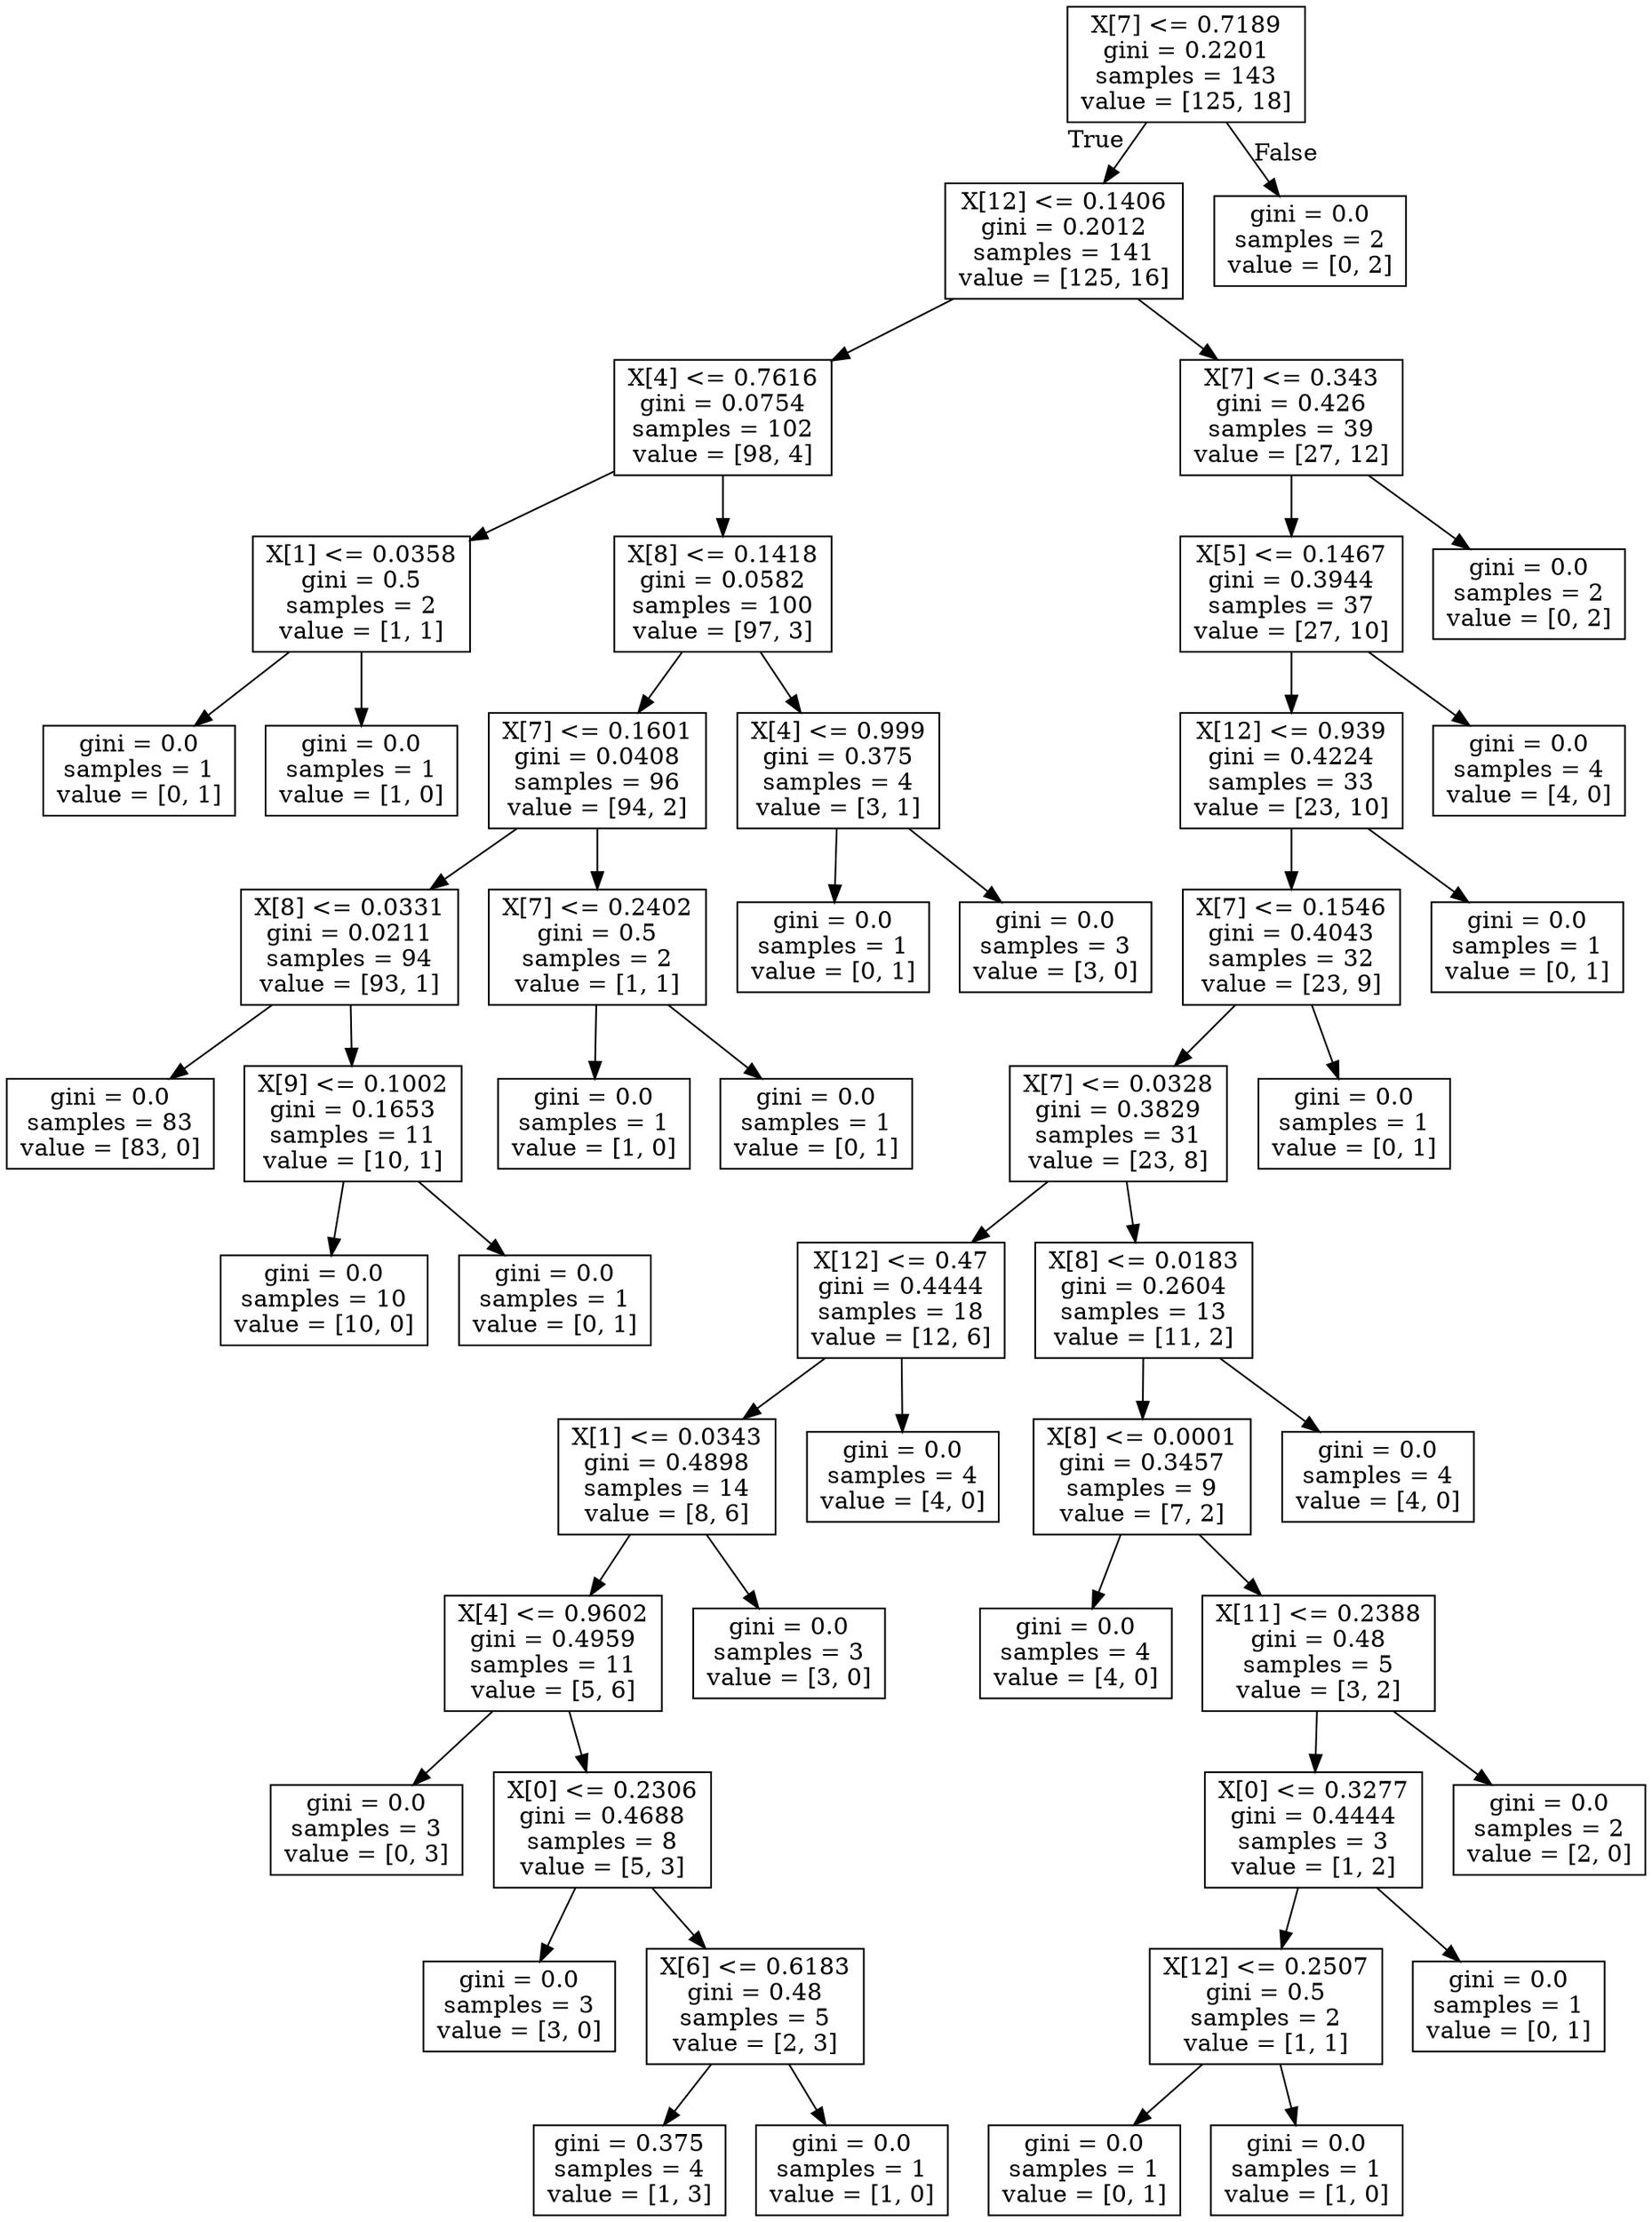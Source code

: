 digraph Tree {
node [shape=box] ;
0 [label="X[7] <= 0.7189\ngini = 0.2201\nsamples = 143\nvalue = [125, 18]"] ;
1 [label="X[12] <= 0.1406\ngini = 0.2012\nsamples = 141\nvalue = [125, 16]"] ;
0 -> 1 [labeldistance=2.5, labelangle=45, headlabel="True"] ;
2 [label="X[4] <= 0.7616\ngini = 0.0754\nsamples = 102\nvalue = [98, 4]"] ;
1 -> 2 ;
3 [label="X[1] <= 0.0358\ngini = 0.5\nsamples = 2\nvalue = [1, 1]"] ;
2 -> 3 ;
4 [label="gini = 0.0\nsamples = 1\nvalue = [0, 1]"] ;
3 -> 4 ;
5 [label="gini = 0.0\nsamples = 1\nvalue = [1, 0]"] ;
3 -> 5 ;
6 [label="X[8] <= 0.1418\ngini = 0.0582\nsamples = 100\nvalue = [97, 3]"] ;
2 -> 6 ;
7 [label="X[7] <= 0.1601\ngini = 0.0408\nsamples = 96\nvalue = [94, 2]"] ;
6 -> 7 ;
8 [label="X[8] <= 0.0331\ngini = 0.0211\nsamples = 94\nvalue = [93, 1]"] ;
7 -> 8 ;
9 [label="gini = 0.0\nsamples = 83\nvalue = [83, 0]"] ;
8 -> 9 ;
10 [label="X[9] <= 0.1002\ngini = 0.1653\nsamples = 11\nvalue = [10, 1]"] ;
8 -> 10 ;
11 [label="gini = 0.0\nsamples = 10\nvalue = [10, 0]"] ;
10 -> 11 ;
12 [label="gini = 0.0\nsamples = 1\nvalue = [0, 1]"] ;
10 -> 12 ;
13 [label="X[7] <= 0.2402\ngini = 0.5\nsamples = 2\nvalue = [1, 1]"] ;
7 -> 13 ;
14 [label="gini = 0.0\nsamples = 1\nvalue = [1, 0]"] ;
13 -> 14 ;
15 [label="gini = 0.0\nsamples = 1\nvalue = [0, 1]"] ;
13 -> 15 ;
16 [label="X[4] <= 0.999\ngini = 0.375\nsamples = 4\nvalue = [3, 1]"] ;
6 -> 16 ;
17 [label="gini = 0.0\nsamples = 1\nvalue = [0, 1]"] ;
16 -> 17 ;
18 [label="gini = 0.0\nsamples = 3\nvalue = [3, 0]"] ;
16 -> 18 ;
19 [label="X[7] <= 0.343\ngini = 0.426\nsamples = 39\nvalue = [27, 12]"] ;
1 -> 19 ;
20 [label="X[5] <= 0.1467\ngini = 0.3944\nsamples = 37\nvalue = [27, 10]"] ;
19 -> 20 ;
21 [label="X[12] <= 0.939\ngini = 0.4224\nsamples = 33\nvalue = [23, 10]"] ;
20 -> 21 ;
22 [label="X[7] <= 0.1546\ngini = 0.4043\nsamples = 32\nvalue = [23, 9]"] ;
21 -> 22 ;
23 [label="X[7] <= 0.0328\ngini = 0.3829\nsamples = 31\nvalue = [23, 8]"] ;
22 -> 23 ;
24 [label="X[12] <= 0.47\ngini = 0.4444\nsamples = 18\nvalue = [12, 6]"] ;
23 -> 24 ;
25 [label="X[1] <= 0.0343\ngini = 0.4898\nsamples = 14\nvalue = [8, 6]"] ;
24 -> 25 ;
26 [label="X[4] <= 0.9602\ngini = 0.4959\nsamples = 11\nvalue = [5, 6]"] ;
25 -> 26 ;
27 [label="gini = 0.0\nsamples = 3\nvalue = [0, 3]"] ;
26 -> 27 ;
28 [label="X[0] <= 0.2306\ngini = 0.4688\nsamples = 8\nvalue = [5, 3]"] ;
26 -> 28 ;
29 [label="gini = 0.0\nsamples = 3\nvalue = [3, 0]"] ;
28 -> 29 ;
30 [label="X[6] <= 0.6183\ngini = 0.48\nsamples = 5\nvalue = [2, 3]"] ;
28 -> 30 ;
31 [label="gini = 0.375\nsamples = 4\nvalue = [1, 3]"] ;
30 -> 31 ;
32 [label="gini = 0.0\nsamples = 1\nvalue = [1, 0]"] ;
30 -> 32 ;
33 [label="gini = 0.0\nsamples = 3\nvalue = [3, 0]"] ;
25 -> 33 ;
34 [label="gini = 0.0\nsamples = 4\nvalue = [4, 0]"] ;
24 -> 34 ;
35 [label="X[8] <= 0.0183\ngini = 0.2604\nsamples = 13\nvalue = [11, 2]"] ;
23 -> 35 ;
36 [label="X[8] <= 0.0001\ngini = 0.3457\nsamples = 9\nvalue = [7, 2]"] ;
35 -> 36 ;
37 [label="gini = 0.0\nsamples = 4\nvalue = [4, 0]"] ;
36 -> 37 ;
38 [label="X[11] <= 0.2388\ngini = 0.48\nsamples = 5\nvalue = [3, 2]"] ;
36 -> 38 ;
39 [label="X[0] <= 0.3277\ngini = 0.4444\nsamples = 3\nvalue = [1, 2]"] ;
38 -> 39 ;
40 [label="X[12] <= 0.2507\ngini = 0.5\nsamples = 2\nvalue = [1, 1]"] ;
39 -> 40 ;
41 [label="gini = 0.0\nsamples = 1\nvalue = [0, 1]"] ;
40 -> 41 ;
42 [label="gini = 0.0\nsamples = 1\nvalue = [1, 0]"] ;
40 -> 42 ;
43 [label="gini = 0.0\nsamples = 1\nvalue = [0, 1]"] ;
39 -> 43 ;
44 [label="gini = 0.0\nsamples = 2\nvalue = [2, 0]"] ;
38 -> 44 ;
45 [label="gini = 0.0\nsamples = 4\nvalue = [4, 0]"] ;
35 -> 45 ;
46 [label="gini = 0.0\nsamples = 1\nvalue = [0, 1]"] ;
22 -> 46 ;
47 [label="gini = 0.0\nsamples = 1\nvalue = [0, 1]"] ;
21 -> 47 ;
48 [label="gini = 0.0\nsamples = 4\nvalue = [4, 0]"] ;
20 -> 48 ;
49 [label="gini = 0.0\nsamples = 2\nvalue = [0, 2]"] ;
19 -> 49 ;
50 [label="gini = 0.0\nsamples = 2\nvalue = [0, 2]"] ;
0 -> 50 [labeldistance=2.5, labelangle=-45, headlabel="False"] ;
}
